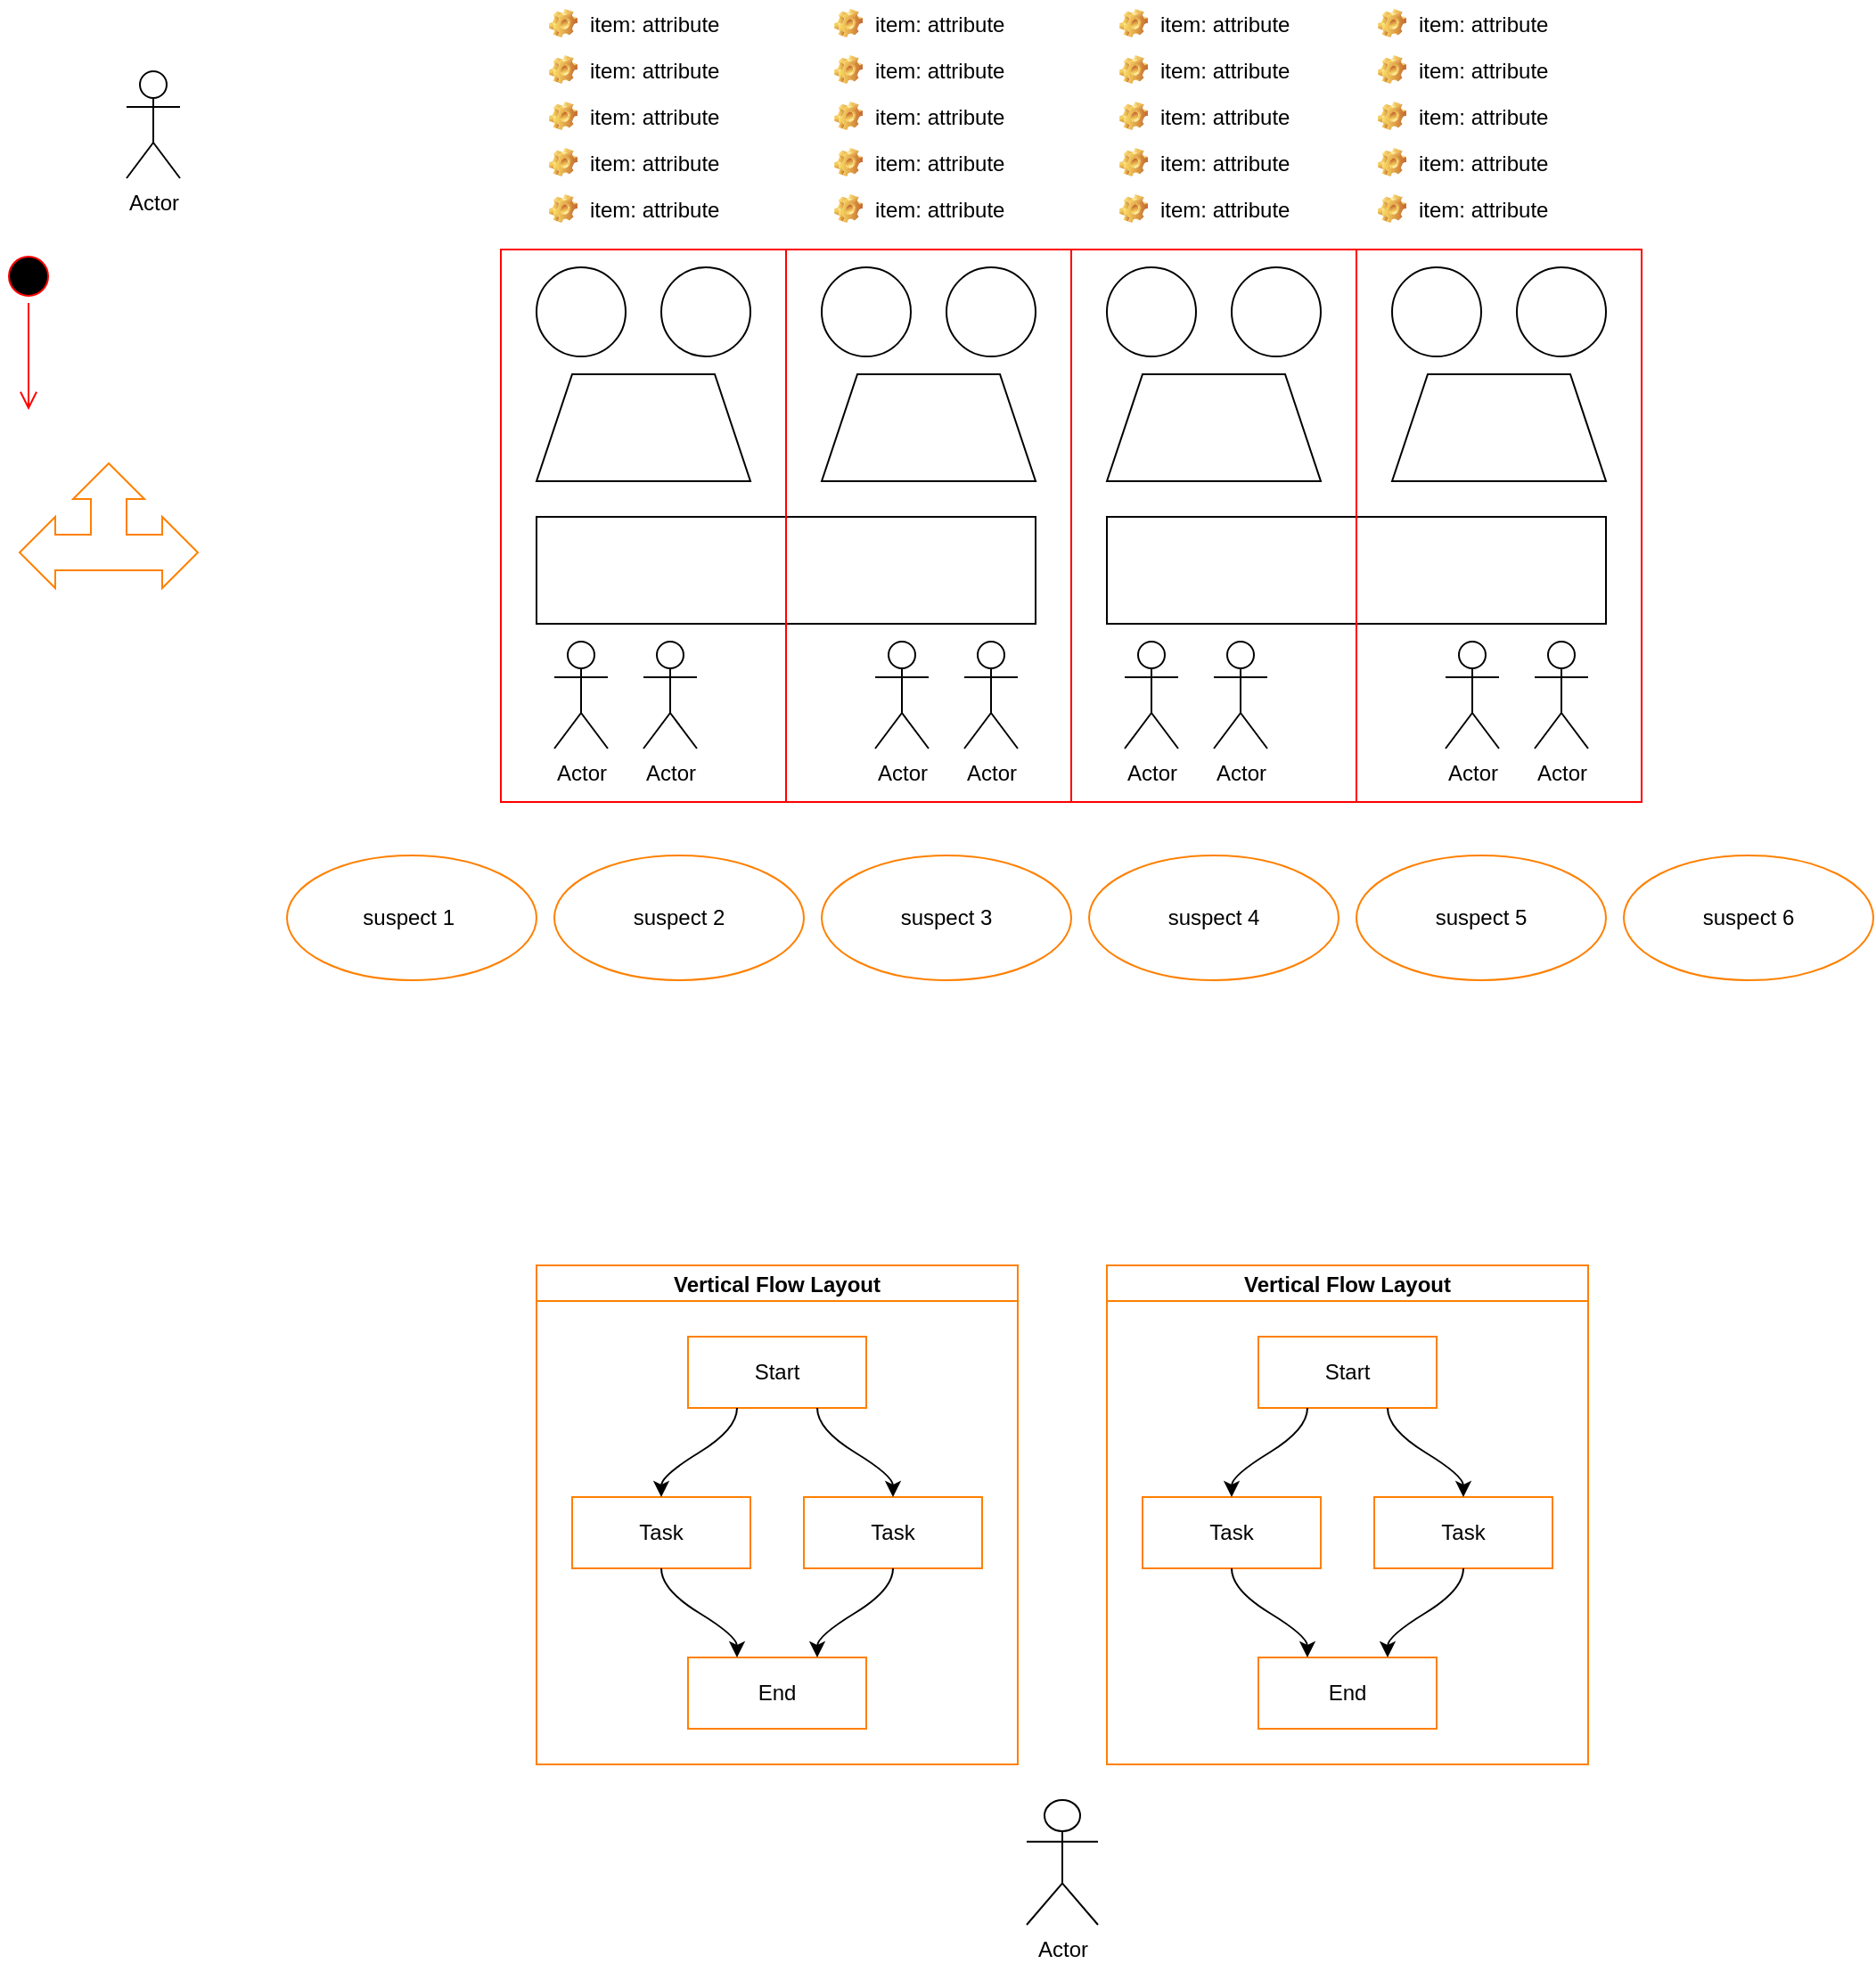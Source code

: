 <mxfile version="15.8.8" type="github">
  <diagram id="ZRRt96cUcteAnaAj0CVr" name="Page-1">
    <mxGraphModel dx="1038" dy="585" grid="1" gridSize="10" guides="1" tooltips="1" connect="1" arrows="1" fold="1" page="1" pageScale="1" pageWidth="1654" pageHeight="2336" math="0" shadow="0">
      <root>
        <mxCell id="0" />
        <mxCell id="1" parent="0" />
        <mxCell id="5TTXVKUjlZvVY425EZ6K-2" value="Actor" style="shape=umlActor;verticalLabelPosition=bottom;verticalAlign=top;html=1;outlineConnect=0;" vertex="1" parent="1">
          <mxGeometry x="90" y="50" width="30" height="60" as="geometry" />
        </mxCell>
        <mxCell id="5TTXVKUjlZvVY425EZ6K-3" value="" style="shape=trapezoid;perimeter=trapezoidPerimeter;whiteSpace=wrap;html=1;fixedSize=1;" vertex="1" parent="1">
          <mxGeometry x="800" y="220" width="120" height="60" as="geometry" />
        </mxCell>
        <mxCell id="5TTXVKUjlZvVY425EZ6K-4" value="" style="shape=trapezoid;perimeter=trapezoidPerimeter;whiteSpace=wrap;html=1;fixedSize=1;" vertex="1" parent="1">
          <mxGeometry x="640" y="220" width="120" height="60" as="geometry" />
        </mxCell>
        <mxCell id="5TTXVKUjlZvVY425EZ6K-5" value="" style="shape=trapezoid;perimeter=trapezoidPerimeter;whiteSpace=wrap;html=1;fixedSize=1;" vertex="1" parent="1">
          <mxGeometry x="480" y="220" width="120" height="60" as="geometry" />
        </mxCell>
        <mxCell id="5TTXVKUjlZvVY425EZ6K-6" value="" style="shape=trapezoid;perimeter=trapezoidPerimeter;whiteSpace=wrap;html=1;fixedSize=1;" vertex="1" parent="1">
          <mxGeometry x="320" y="220" width="120" height="60" as="geometry" />
        </mxCell>
        <mxCell id="5TTXVKUjlZvVY425EZ6K-7" value="" style="ellipse;whiteSpace=wrap;html=1;aspect=fixed;" vertex="1" parent="1">
          <mxGeometry x="320" y="160" width="50" height="50" as="geometry" />
        </mxCell>
        <mxCell id="5TTXVKUjlZvVY425EZ6K-8" value="" style="ellipse;whiteSpace=wrap;html=1;aspect=fixed;" vertex="1" parent="1">
          <mxGeometry x="390" y="160" width="50" height="50" as="geometry" />
        </mxCell>
        <mxCell id="5TTXVKUjlZvVY425EZ6K-9" value="" style="ellipse;whiteSpace=wrap;html=1;aspect=fixed;" vertex="1" parent="1">
          <mxGeometry x="480" y="160" width="50" height="50" as="geometry" />
        </mxCell>
        <mxCell id="5TTXVKUjlZvVY425EZ6K-10" value="" style="ellipse;whiteSpace=wrap;html=1;aspect=fixed;" vertex="1" parent="1">
          <mxGeometry x="550" y="160" width="50" height="50" as="geometry" />
        </mxCell>
        <mxCell id="5TTXVKUjlZvVY425EZ6K-11" value="" style="ellipse;whiteSpace=wrap;html=1;aspect=fixed;" vertex="1" parent="1">
          <mxGeometry x="640" y="160" width="50" height="50" as="geometry" />
        </mxCell>
        <mxCell id="5TTXVKUjlZvVY425EZ6K-12" value="" style="ellipse;whiteSpace=wrap;html=1;aspect=fixed;" vertex="1" parent="1">
          <mxGeometry x="710" y="160" width="50" height="50" as="geometry" />
        </mxCell>
        <mxCell id="5TTXVKUjlZvVY425EZ6K-13" value="" style="ellipse;whiteSpace=wrap;html=1;aspect=fixed;" vertex="1" parent="1">
          <mxGeometry x="800" y="160" width="50" height="50" as="geometry" />
        </mxCell>
        <mxCell id="5TTXVKUjlZvVY425EZ6K-14" value="" style="ellipse;whiteSpace=wrap;html=1;aspect=fixed;" vertex="1" parent="1">
          <mxGeometry x="870" y="160" width="50" height="50" as="geometry" />
        </mxCell>
        <mxCell id="5TTXVKUjlZvVY425EZ6K-16" value="" style="rounded=0;whiteSpace=wrap;html=1;" vertex="1" parent="1">
          <mxGeometry x="320" y="300" width="280" height="60" as="geometry" />
        </mxCell>
        <mxCell id="5TTXVKUjlZvVY425EZ6K-18" value="" style="rounded=0;whiteSpace=wrap;html=1;" vertex="1" parent="1">
          <mxGeometry x="640" y="300" width="280" height="60" as="geometry" />
        </mxCell>
        <mxCell id="5TTXVKUjlZvVY425EZ6K-19" value="Actor" style="shape=umlActor;verticalLabelPosition=bottom;verticalAlign=top;html=1;outlineConnect=0;" vertex="1" parent="1">
          <mxGeometry x="330" y="370" width="30" height="60" as="geometry" />
        </mxCell>
        <mxCell id="5TTXVKUjlZvVY425EZ6K-20" value="Actor" style="shape=umlActor;verticalLabelPosition=bottom;verticalAlign=top;html=1;outlineConnect=0;" vertex="1" parent="1">
          <mxGeometry x="380" y="370" width="30" height="60" as="geometry" />
        </mxCell>
        <mxCell id="5TTXVKUjlZvVY425EZ6K-21" value="Actor" style="shape=umlActor;verticalLabelPosition=bottom;verticalAlign=top;html=1;outlineConnect=0;" vertex="1" parent="1">
          <mxGeometry x="510" y="370" width="30" height="60" as="geometry" />
        </mxCell>
        <mxCell id="5TTXVKUjlZvVY425EZ6K-22" value="Actor" style="shape=umlActor;verticalLabelPosition=bottom;verticalAlign=top;html=1;outlineConnect=0;" vertex="1" parent="1">
          <mxGeometry x="560" y="370" width="30" height="60" as="geometry" />
        </mxCell>
        <mxCell id="5TTXVKUjlZvVY425EZ6K-23" value="Actor" style="shape=umlActor;verticalLabelPosition=bottom;verticalAlign=top;html=1;outlineConnect=0;" vertex="1" parent="1">
          <mxGeometry x="650" y="370" width="30" height="60" as="geometry" />
        </mxCell>
        <mxCell id="5TTXVKUjlZvVY425EZ6K-24" value="Actor" style="shape=umlActor;verticalLabelPosition=bottom;verticalAlign=top;html=1;outlineConnect=0;" vertex="1" parent="1">
          <mxGeometry x="700" y="370" width="30" height="60" as="geometry" />
        </mxCell>
        <mxCell id="5TTXVKUjlZvVY425EZ6K-25" value="Actor" style="shape=umlActor;verticalLabelPosition=bottom;verticalAlign=top;html=1;outlineConnect=0;" vertex="1" parent="1">
          <mxGeometry x="830" y="370" width="30" height="60" as="geometry" />
        </mxCell>
        <mxCell id="5TTXVKUjlZvVY425EZ6K-26" value="Actor" style="shape=umlActor;verticalLabelPosition=bottom;verticalAlign=top;html=1;outlineConnect=0;" vertex="1" parent="1">
          <mxGeometry x="880" y="370" width="30" height="60" as="geometry" />
        </mxCell>
        <mxCell id="5TTXVKUjlZvVY425EZ6K-29" value="" style="rounded=0;whiteSpace=wrap;html=1;fillColor=none;strokeColor=#FF0000;" vertex="1" parent="1">
          <mxGeometry x="780" y="150" width="160" height="310" as="geometry" />
        </mxCell>
        <mxCell id="5TTXVKUjlZvVY425EZ6K-30" value="" style="rounded=0;whiteSpace=wrap;html=1;fillColor=none;strokeColor=#FF0000;" vertex="1" parent="1">
          <mxGeometry x="620" y="150" width="160" height="310" as="geometry" />
        </mxCell>
        <mxCell id="5TTXVKUjlZvVY425EZ6K-31" value="" style="rounded=0;whiteSpace=wrap;html=1;fillColor=none;strokeColor=#FF0000;" vertex="1" parent="1">
          <mxGeometry x="460" y="150" width="160" height="310" as="geometry" />
        </mxCell>
        <mxCell id="5TTXVKUjlZvVY425EZ6K-32" value="" style="rounded=0;whiteSpace=wrap;html=1;fillColor=none;strokeColor=#FF0000;" vertex="1" parent="1">
          <mxGeometry x="300" y="150" width="160" height="310" as="geometry" />
        </mxCell>
        <mxCell id="5TTXVKUjlZvVY425EZ6K-37" value="Actor" style="shape=umlActor;verticalLabelPosition=bottom;verticalAlign=top;html=1;outlineConnect=0;" vertex="1" parent="1">
          <mxGeometry x="595" y="1020" width="40" height="70" as="geometry" />
        </mxCell>
        <mxCell id="5TTXVKUjlZvVY425EZ6K-48" value="Vertical Flow Layout" style="swimlane;startSize=20;horizontal=1;childLayout=flowLayout;flowOrientation=north;resizable=0;interRankCellSpacing=50;containerType=tree;strokeColor=#FF8000;fillColor=none;" vertex="1" parent="1">
          <mxGeometry x="320" y="720" width="270" height="280" as="geometry" />
        </mxCell>
        <mxCell id="5TTXVKUjlZvVY425EZ6K-49" value="Start" style="whiteSpace=wrap;html=1;strokeColor=#FF8000;fillColor=none;" vertex="1" parent="5TTXVKUjlZvVY425EZ6K-48">
          <mxGeometry x="85" y="40" width="100" height="40" as="geometry" />
        </mxCell>
        <mxCell id="5TTXVKUjlZvVY425EZ6K-50" value="Task" style="whiteSpace=wrap;html=1;strokeColor=#FF8000;fillColor=none;" vertex="1" parent="5TTXVKUjlZvVY425EZ6K-48">
          <mxGeometry x="20" y="130" width="100" height="40" as="geometry" />
        </mxCell>
        <mxCell id="5TTXVKUjlZvVY425EZ6K-51" value="" style="html=1;curved=1;rounded=0;noEdgeStyle=1;orthogonal=1;" edge="1" parent="5TTXVKUjlZvVY425EZ6K-48" source="5TTXVKUjlZvVY425EZ6K-49" target="5TTXVKUjlZvVY425EZ6K-50">
          <mxGeometry relative="1" as="geometry">
            <Array as="points">
              <mxPoint x="112.5" y="92" />
              <mxPoint x="70" y="118" />
            </Array>
          </mxGeometry>
        </mxCell>
        <mxCell id="5TTXVKUjlZvVY425EZ6K-52" value="Task" style="whiteSpace=wrap;html=1;strokeColor=#FF8000;fillColor=none;" vertex="1" parent="5TTXVKUjlZvVY425EZ6K-48">
          <mxGeometry x="150" y="130" width="100" height="40" as="geometry" />
        </mxCell>
        <mxCell id="5TTXVKUjlZvVY425EZ6K-53" value="" style="html=1;curved=1;rounded=0;noEdgeStyle=1;orthogonal=1;" edge="1" parent="5TTXVKUjlZvVY425EZ6K-48" source="5TTXVKUjlZvVY425EZ6K-49" target="5TTXVKUjlZvVY425EZ6K-52">
          <mxGeometry relative="1" as="geometry">
            <Array as="points">
              <mxPoint x="157.5" y="92" />
              <mxPoint x="200" y="118" />
            </Array>
          </mxGeometry>
        </mxCell>
        <mxCell id="5TTXVKUjlZvVY425EZ6K-54" value="End" style="whiteSpace=wrap;html=1;strokeColor=#FF8000;fillColor=none;" vertex="1" parent="5TTXVKUjlZvVY425EZ6K-48">
          <mxGeometry x="85" y="220" width="100" height="40" as="geometry" />
        </mxCell>
        <mxCell id="5TTXVKUjlZvVY425EZ6K-55" value="" style="html=1;curved=1;rounded=0;noEdgeStyle=1;orthogonal=1;" edge="1" parent="5TTXVKUjlZvVY425EZ6K-48" source="5TTXVKUjlZvVY425EZ6K-50" target="5TTXVKUjlZvVY425EZ6K-54">
          <mxGeometry relative="1" as="geometry">
            <Array as="points">
              <mxPoint x="70" y="182" />
              <mxPoint x="112.5" y="208" />
            </Array>
          </mxGeometry>
        </mxCell>
        <mxCell id="5TTXVKUjlZvVY425EZ6K-56" value="" style="html=1;curved=1;rounded=0;noEdgeStyle=1;orthogonal=1;" edge="1" parent="5TTXVKUjlZvVY425EZ6K-48" source="5TTXVKUjlZvVY425EZ6K-52" target="5TTXVKUjlZvVY425EZ6K-54">
          <mxGeometry relative="1" as="geometry">
            <Array as="points">
              <mxPoint x="200" y="182" />
              <mxPoint x="157.5" y="208" />
            </Array>
          </mxGeometry>
        </mxCell>
        <mxCell id="5TTXVKUjlZvVY425EZ6K-57" value="Vertical Flow Layout" style="swimlane;startSize=20;horizontal=1;childLayout=flowLayout;flowOrientation=north;resizable=0;interRankCellSpacing=50;containerType=tree;strokeColor=#FF8000;fillColor=none;" vertex="1" parent="1">
          <mxGeometry x="640" y="720" width="270" height="280" as="geometry" />
        </mxCell>
        <mxCell id="5TTXVKUjlZvVY425EZ6K-58" value="Start" style="whiteSpace=wrap;html=1;strokeColor=#FF8000;fillColor=none;" vertex="1" parent="5TTXVKUjlZvVY425EZ6K-57">
          <mxGeometry x="85" y="40" width="100" height="40" as="geometry" />
        </mxCell>
        <mxCell id="5TTXVKUjlZvVY425EZ6K-59" value="Task" style="whiteSpace=wrap;html=1;strokeColor=#FF8000;fillColor=none;" vertex="1" parent="5TTXVKUjlZvVY425EZ6K-57">
          <mxGeometry x="20" y="130" width="100" height="40" as="geometry" />
        </mxCell>
        <mxCell id="5TTXVKUjlZvVY425EZ6K-60" value="" style="html=1;curved=1;rounded=0;noEdgeStyle=1;orthogonal=1;" edge="1" parent="5TTXVKUjlZvVY425EZ6K-57" source="5TTXVKUjlZvVY425EZ6K-58" target="5TTXVKUjlZvVY425EZ6K-59">
          <mxGeometry relative="1" as="geometry">
            <Array as="points">
              <mxPoint x="112.5" y="92" />
              <mxPoint x="70" y="118" />
            </Array>
          </mxGeometry>
        </mxCell>
        <mxCell id="5TTXVKUjlZvVY425EZ6K-61" value="Task" style="whiteSpace=wrap;html=1;strokeColor=#FF8000;fillColor=none;" vertex="1" parent="5TTXVKUjlZvVY425EZ6K-57">
          <mxGeometry x="150" y="130" width="100" height="40" as="geometry" />
        </mxCell>
        <mxCell id="5TTXVKUjlZvVY425EZ6K-62" value="" style="html=1;curved=1;rounded=0;noEdgeStyle=1;orthogonal=1;" edge="1" parent="5TTXVKUjlZvVY425EZ6K-57" source="5TTXVKUjlZvVY425EZ6K-58" target="5TTXVKUjlZvVY425EZ6K-61">
          <mxGeometry relative="1" as="geometry">
            <Array as="points">
              <mxPoint x="157.5" y="92" />
              <mxPoint x="200" y="118" />
            </Array>
          </mxGeometry>
        </mxCell>
        <mxCell id="5TTXVKUjlZvVY425EZ6K-63" value="End" style="whiteSpace=wrap;html=1;strokeColor=#FF8000;fillColor=none;" vertex="1" parent="5TTXVKUjlZvVY425EZ6K-57">
          <mxGeometry x="85" y="220" width="100" height="40" as="geometry" />
        </mxCell>
        <mxCell id="5TTXVKUjlZvVY425EZ6K-64" value="" style="html=1;curved=1;rounded=0;noEdgeStyle=1;orthogonal=1;" edge="1" parent="5TTXVKUjlZvVY425EZ6K-57" source="5TTXVKUjlZvVY425EZ6K-59" target="5TTXVKUjlZvVY425EZ6K-63">
          <mxGeometry relative="1" as="geometry">
            <Array as="points">
              <mxPoint x="70" y="182" />
              <mxPoint x="112.5" y="208" />
            </Array>
          </mxGeometry>
        </mxCell>
        <mxCell id="5TTXVKUjlZvVY425EZ6K-65" value="" style="html=1;curved=1;rounded=0;noEdgeStyle=1;orthogonal=1;" edge="1" parent="5TTXVKUjlZvVY425EZ6K-57" source="5TTXVKUjlZvVY425EZ6K-61" target="5TTXVKUjlZvVY425EZ6K-63">
          <mxGeometry relative="1" as="geometry">
            <Array as="points">
              <mxPoint x="200" y="182" />
              <mxPoint x="157.5" y="208" />
            </Array>
          </mxGeometry>
        </mxCell>
        <mxCell id="5TTXVKUjlZvVY425EZ6K-77" value="" style="html=1;shadow=0;dashed=0;align=center;verticalAlign=middle;shape=mxgraph.arrows2.triadArrow;dy=10;dx=20;arrowHead=40;strokeColor=#FF8000;fillColor=none;" vertex="1" parent="1">
          <mxGeometry x="30" y="270" width="100" height="70" as="geometry" />
        </mxCell>
        <mxCell id="5TTXVKUjlZvVY425EZ6K-79" value="item: attribute" style="label;fontStyle=0;strokeColor=none;fillColor=none;align=left;verticalAlign=top;overflow=hidden;spacingLeft=28;spacingRight=4;rotatable=0;points=[[0,0.5],[1,0.5]];portConstraint=eastwest;imageWidth=16;imageHeight=16;image=img/clipart/Gear_128x128.png" vertex="1" parent="1">
          <mxGeometry x="320" y="10" width="120" height="26" as="geometry" />
        </mxCell>
        <mxCell id="5TTXVKUjlZvVY425EZ6K-80" value="item: attribute" style="label;fontStyle=0;strokeColor=none;fillColor=none;align=left;verticalAlign=top;overflow=hidden;spacingLeft=28;spacingRight=4;rotatable=0;points=[[0,0.5],[1,0.5]];portConstraint=eastwest;imageWidth=16;imageHeight=16;image=img/clipart/Gear_128x128.png" vertex="1" parent="1">
          <mxGeometry x="320" y="36" width="120" height="26" as="geometry" />
        </mxCell>
        <mxCell id="5TTXVKUjlZvVY425EZ6K-81" value="item: attribute" style="label;fontStyle=0;strokeColor=none;fillColor=none;align=left;verticalAlign=top;overflow=hidden;spacingLeft=28;spacingRight=4;rotatable=0;points=[[0,0.5],[1,0.5]];portConstraint=eastwest;imageWidth=16;imageHeight=16;image=img/clipart/Gear_128x128.png" vertex="1" parent="1">
          <mxGeometry x="320" y="62" width="120" height="26" as="geometry" />
        </mxCell>
        <mxCell id="5TTXVKUjlZvVY425EZ6K-82" value="item: attribute" style="label;fontStyle=0;strokeColor=none;fillColor=none;align=left;verticalAlign=top;overflow=hidden;spacingLeft=28;spacingRight=4;rotatable=0;points=[[0,0.5],[1,0.5]];portConstraint=eastwest;imageWidth=16;imageHeight=16;image=img/clipart/Gear_128x128.png" vertex="1" parent="1">
          <mxGeometry x="320" y="88" width="120" height="26" as="geometry" />
        </mxCell>
        <mxCell id="5TTXVKUjlZvVY425EZ6K-83" value="item: attribute" style="label;fontStyle=0;strokeColor=none;fillColor=none;align=left;verticalAlign=top;overflow=hidden;spacingLeft=28;spacingRight=4;rotatable=0;points=[[0,0.5],[1,0.5]];portConstraint=eastwest;imageWidth=16;imageHeight=16;image=img/clipart/Gear_128x128.png" vertex="1" parent="1">
          <mxGeometry x="320" y="114" width="120" height="26" as="geometry" />
        </mxCell>
        <mxCell id="5TTXVKUjlZvVY425EZ6K-84" value="item: attribute" style="label;fontStyle=0;strokeColor=none;fillColor=none;align=left;verticalAlign=top;overflow=hidden;spacingLeft=28;spacingRight=4;rotatable=0;points=[[0,0.5],[1,0.5]];portConstraint=eastwest;imageWidth=16;imageHeight=16;image=img/clipart/Gear_128x128.png" vertex="1" parent="1">
          <mxGeometry x="480" y="10" width="120" height="26" as="geometry" />
        </mxCell>
        <mxCell id="5TTXVKUjlZvVY425EZ6K-85" value="item: attribute" style="label;fontStyle=0;strokeColor=none;fillColor=none;align=left;verticalAlign=top;overflow=hidden;spacingLeft=28;spacingRight=4;rotatable=0;points=[[0,0.5],[1,0.5]];portConstraint=eastwest;imageWidth=16;imageHeight=16;image=img/clipart/Gear_128x128.png" vertex="1" parent="1">
          <mxGeometry x="480" y="36" width="120" height="26" as="geometry" />
        </mxCell>
        <mxCell id="5TTXVKUjlZvVY425EZ6K-86" value="item: attribute" style="label;fontStyle=0;strokeColor=none;fillColor=none;align=left;verticalAlign=top;overflow=hidden;spacingLeft=28;spacingRight=4;rotatable=0;points=[[0,0.5],[1,0.5]];portConstraint=eastwest;imageWidth=16;imageHeight=16;image=img/clipart/Gear_128x128.png" vertex="1" parent="1">
          <mxGeometry x="480" y="62" width="120" height="26" as="geometry" />
        </mxCell>
        <mxCell id="5TTXVKUjlZvVY425EZ6K-87" value="item: attribute" style="label;fontStyle=0;strokeColor=none;fillColor=none;align=left;verticalAlign=top;overflow=hidden;spacingLeft=28;spacingRight=4;rotatable=0;points=[[0,0.5],[1,0.5]];portConstraint=eastwest;imageWidth=16;imageHeight=16;image=img/clipart/Gear_128x128.png" vertex="1" parent="1">
          <mxGeometry x="480" y="88" width="120" height="26" as="geometry" />
        </mxCell>
        <mxCell id="5TTXVKUjlZvVY425EZ6K-88" value="item: attribute" style="label;fontStyle=0;strokeColor=none;fillColor=none;align=left;verticalAlign=top;overflow=hidden;spacingLeft=28;spacingRight=4;rotatable=0;points=[[0,0.5],[1,0.5]];portConstraint=eastwest;imageWidth=16;imageHeight=16;image=img/clipart/Gear_128x128.png" vertex="1" parent="1">
          <mxGeometry x="480" y="114" width="120" height="26" as="geometry" />
        </mxCell>
        <mxCell id="5TTXVKUjlZvVY425EZ6K-89" value="item: attribute" style="label;fontStyle=0;strokeColor=none;fillColor=none;align=left;verticalAlign=top;overflow=hidden;spacingLeft=28;spacingRight=4;rotatable=0;points=[[0,0.5],[1,0.5]];portConstraint=eastwest;imageWidth=16;imageHeight=16;image=img/clipart/Gear_128x128.png" vertex="1" parent="1">
          <mxGeometry x="640" y="10" width="120" height="26" as="geometry" />
        </mxCell>
        <mxCell id="5TTXVKUjlZvVY425EZ6K-90" value="item: attribute" style="label;fontStyle=0;strokeColor=none;fillColor=none;align=left;verticalAlign=top;overflow=hidden;spacingLeft=28;spacingRight=4;rotatable=0;points=[[0,0.5],[1,0.5]];portConstraint=eastwest;imageWidth=16;imageHeight=16;image=img/clipart/Gear_128x128.png" vertex="1" parent="1">
          <mxGeometry x="640" y="36" width="120" height="26" as="geometry" />
        </mxCell>
        <mxCell id="5TTXVKUjlZvVY425EZ6K-91" value="item: attribute" style="label;fontStyle=0;strokeColor=none;fillColor=none;align=left;verticalAlign=top;overflow=hidden;spacingLeft=28;spacingRight=4;rotatable=0;points=[[0,0.5],[1,0.5]];portConstraint=eastwest;imageWidth=16;imageHeight=16;image=img/clipart/Gear_128x128.png" vertex="1" parent="1">
          <mxGeometry x="640" y="62" width="120" height="26" as="geometry" />
        </mxCell>
        <mxCell id="5TTXVKUjlZvVY425EZ6K-92" value="item: attribute" style="label;fontStyle=0;strokeColor=none;fillColor=none;align=left;verticalAlign=top;overflow=hidden;spacingLeft=28;spacingRight=4;rotatable=0;points=[[0,0.5],[1,0.5]];portConstraint=eastwest;imageWidth=16;imageHeight=16;image=img/clipart/Gear_128x128.png" vertex="1" parent="1">
          <mxGeometry x="640" y="88" width="120" height="26" as="geometry" />
        </mxCell>
        <mxCell id="5TTXVKUjlZvVY425EZ6K-93" value="item: attribute" style="label;fontStyle=0;strokeColor=none;fillColor=none;align=left;verticalAlign=top;overflow=hidden;spacingLeft=28;spacingRight=4;rotatable=0;points=[[0,0.5],[1,0.5]];portConstraint=eastwest;imageWidth=16;imageHeight=16;image=img/clipart/Gear_128x128.png" vertex="1" parent="1">
          <mxGeometry x="640" y="114" width="120" height="26" as="geometry" />
        </mxCell>
        <mxCell id="5TTXVKUjlZvVY425EZ6K-94" value="item: attribute" style="label;fontStyle=0;strokeColor=none;fillColor=none;align=left;verticalAlign=top;overflow=hidden;spacingLeft=28;spacingRight=4;rotatable=0;points=[[0,0.5],[1,0.5]];portConstraint=eastwest;imageWidth=16;imageHeight=16;image=img/clipart/Gear_128x128.png" vertex="1" parent="1">
          <mxGeometry x="785" y="10" width="120" height="26" as="geometry" />
        </mxCell>
        <mxCell id="5TTXVKUjlZvVY425EZ6K-95" value="item: attribute" style="label;fontStyle=0;strokeColor=none;fillColor=none;align=left;verticalAlign=top;overflow=hidden;spacingLeft=28;spacingRight=4;rotatable=0;points=[[0,0.5],[1,0.5]];portConstraint=eastwest;imageWidth=16;imageHeight=16;image=img/clipart/Gear_128x128.png" vertex="1" parent="1">
          <mxGeometry x="785" y="36" width="120" height="26" as="geometry" />
        </mxCell>
        <mxCell id="5TTXVKUjlZvVY425EZ6K-96" value="item: attribute" style="label;fontStyle=0;strokeColor=none;fillColor=none;align=left;verticalAlign=top;overflow=hidden;spacingLeft=28;spacingRight=4;rotatable=0;points=[[0,0.5],[1,0.5]];portConstraint=eastwest;imageWidth=16;imageHeight=16;image=img/clipart/Gear_128x128.png" vertex="1" parent="1">
          <mxGeometry x="785" y="62" width="120" height="26" as="geometry" />
        </mxCell>
        <mxCell id="5TTXVKUjlZvVY425EZ6K-97" value="item: attribute" style="label;fontStyle=0;strokeColor=none;fillColor=none;align=left;verticalAlign=top;overflow=hidden;spacingLeft=28;spacingRight=4;rotatable=0;points=[[0,0.5],[1,0.5]];portConstraint=eastwest;imageWidth=16;imageHeight=16;image=img/clipart/Gear_128x128.png" vertex="1" parent="1">
          <mxGeometry x="785" y="88" width="120" height="26" as="geometry" />
        </mxCell>
        <mxCell id="5TTXVKUjlZvVY425EZ6K-98" value="item: attribute" style="label;fontStyle=0;strokeColor=none;fillColor=none;align=left;verticalAlign=top;overflow=hidden;spacingLeft=28;spacingRight=4;rotatable=0;points=[[0,0.5],[1,0.5]];portConstraint=eastwest;imageWidth=16;imageHeight=16;image=img/clipart/Gear_128x128.png" vertex="1" parent="1">
          <mxGeometry x="785" y="114" width="120" height="26" as="geometry" />
        </mxCell>
        <mxCell id="5TTXVKUjlZvVY425EZ6K-99" value="" style="ellipse;html=1;shape=startState;fillColor=#000000;strokeColor=#ff0000;" vertex="1" parent="1">
          <mxGeometry x="20" y="150" width="30" height="30" as="geometry" />
        </mxCell>
        <mxCell id="5TTXVKUjlZvVY425EZ6K-100" value="" style="edgeStyle=orthogonalEdgeStyle;html=1;verticalAlign=bottom;endArrow=open;endSize=8;strokeColor=#ff0000;rounded=0;" edge="1" source="5TTXVKUjlZvVY425EZ6K-99" parent="1">
          <mxGeometry relative="1" as="geometry">
            <mxPoint x="35" y="240" as="targetPoint" />
          </mxGeometry>
        </mxCell>
        <mxCell id="5TTXVKUjlZvVY425EZ6K-101" value="suspect 1&lt;span style=&quot;white-space: pre&quot;&gt;	&lt;/span&gt;" style="ellipse;whiteSpace=wrap;html=1;strokeColor=#FF8000;fillColor=none;" vertex="1" parent="1">
          <mxGeometry x="180" y="490" width="140" height="70" as="geometry" />
        </mxCell>
        <mxCell id="5TTXVKUjlZvVY425EZ6K-102" value="suspect 2" style="ellipse;whiteSpace=wrap;html=1;strokeColor=#FF8000;fillColor=none;" vertex="1" parent="1">
          <mxGeometry x="330" y="490" width="140" height="70" as="geometry" />
        </mxCell>
        <mxCell id="5TTXVKUjlZvVY425EZ6K-103" value="suspect 3" style="ellipse;whiteSpace=wrap;html=1;strokeColor=#FF8000;fillColor=none;" vertex="1" parent="1">
          <mxGeometry x="480" y="490" width="140" height="70" as="geometry" />
        </mxCell>
        <mxCell id="5TTXVKUjlZvVY425EZ6K-104" value="suspect 4" style="ellipse;whiteSpace=wrap;html=1;strokeColor=#FF8000;fillColor=none;" vertex="1" parent="1">
          <mxGeometry x="630" y="490" width="140" height="70" as="geometry" />
        </mxCell>
        <mxCell id="5TTXVKUjlZvVY425EZ6K-105" value="suspect 5" style="ellipse;whiteSpace=wrap;html=1;strokeColor=#FF8000;fillColor=none;" vertex="1" parent="1">
          <mxGeometry x="780" y="490" width="140" height="70" as="geometry" />
        </mxCell>
        <mxCell id="5TTXVKUjlZvVY425EZ6K-106" value="suspect 6" style="ellipse;whiteSpace=wrap;html=1;strokeColor=#FF8000;fillColor=none;" vertex="1" parent="1">
          <mxGeometry x="930" y="490" width="140" height="70" as="geometry" />
        </mxCell>
      </root>
    </mxGraphModel>
  </diagram>
</mxfile>

